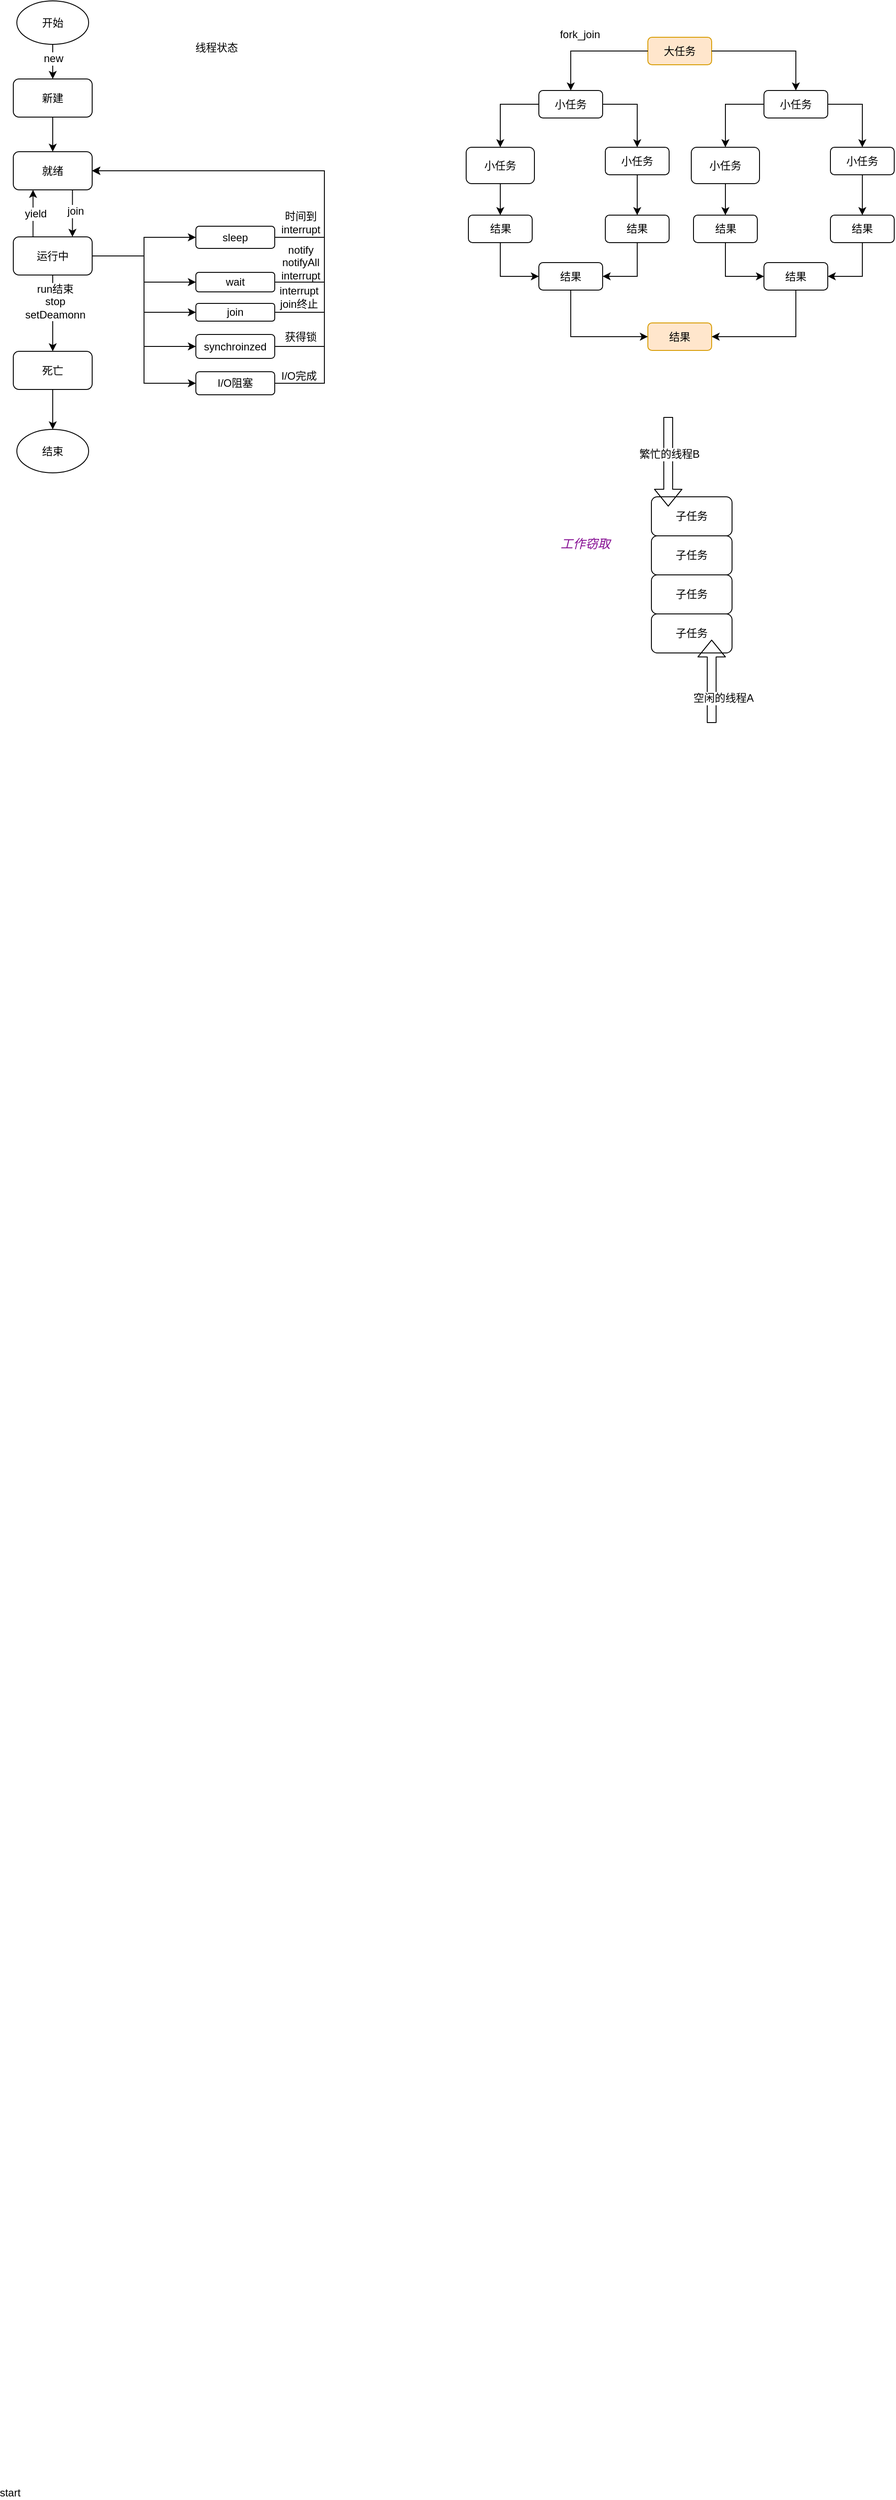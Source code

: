 <mxfile version="12.9.3" type="device"><diagram id="C4klGrWJDM4tbH6VLW_b" name="第 1 页"><mxGraphModel dx="1266" dy="594" grid="0" gridSize="10" guides="1" tooltips="1" connect="1" arrows="1" fold="1" page="1" pageScale="1" pageWidth="10000" pageHeight="10000" math="0" shadow="0"><root><mxCell id="0"/><mxCell id="1" parent="0"/><mxCell id="LGaBW-NiVcBCeza2mCKa-54" value="" style="group" vertex="1" connectable="0" parent="1"><mxGeometry x="679" y="49" width="483" height="365" as="geometry"/></mxCell><mxCell id="LGaBW-NiVcBCeza2mCKa-1" value="大任务" style="rounded=1;whiteSpace=wrap;html=1;fillColor=#ffe6cc;strokeColor=#d79b00;" vertex="1" parent="LGaBW-NiVcBCeza2mCKa-54"><mxGeometry x="205" y="12" width="72" height="31" as="geometry"/></mxCell><mxCell id="LGaBW-NiVcBCeza2mCKa-3" value="小任务" style="rounded=1;whiteSpace=wrap;html=1;" vertex="1" parent="LGaBW-NiVcBCeza2mCKa-54"><mxGeometry x="336" y="72" width="72" height="31" as="geometry"/></mxCell><mxCell id="LGaBW-NiVcBCeza2mCKa-19" style="edgeStyle=orthogonalEdgeStyle;rounded=0;orthogonalLoop=1;jettySize=auto;html=1;entryX=0.5;entryY=0;entryDx=0;entryDy=0;" edge="1" parent="LGaBW-NiVcBCeza2mCKa-54" source="LGaBW-NiVcBCeza2mCKa-1" target="LGaBW-NiVcBCeza2mCKa-3"><mxGeometry relative="1" as="geometry"/></mxCell><mxCell id="LGaBW-NiVcBCeza2mCKa-7" value="小任务" style="rounded=1;whiteSpace=wrap;html=1;" vertex="1" parent="LGaBW-NiVcBCeza2mCKa-54"><mxGeometry x="254" y="136" width="77" height="41" as="geometry"/></mxCell><mxCell id="LGaBW-NiVcBCeza2mCKa-30" style="edgeStyle=orthogonalEdgeStyle;rounded=0;orthogonalLoop=1;jettySize=auto;html=1;entryX=0.5;entryY=0;entryDx=0;entryDy=0;" edge="1" parent="LGaBW-NiVcBCeza2mCKa-54" source="LGaBW-NiVcBCeza2mCKa-3" target="LGaBW-NiVcBCeza2mCKa-7"><mxGeometry relative="1" as="geometry"/></mxCell><mxCell id="LGaBW-NiVcBCeza2mCKa-8" value="小任务" style="rounded=1;whiteSpace=wrap;html=1;" vertex="1" parent="LGaBW-NiVcBCeza2mCKa-54"><mxGeometry x="411" y="136" width="72" height="31" as="geometry"/></mxCell><mxCell id="LGaBW-NiVcBCeza2mCKa-24" style="edgeStyle=orthogonalEdgeStyle;rounded=0;orthogonalLoop=1;jettySize=auto;html=1;entryX=0.5;entryY=0;entryDx=0;entryDy=0;" edge="1" parent="LGaBW-NiVcBCeza2mCKa-54" source="LGaBW-NiVcBCeza2mCKa-3" target="LGaBW-NiVcBCeza2mCKa-8"><mxGeometry relative="1" as="geometry"/></mxCell><mxCell id="LGaBW-NiVcBCeza2mCKa-11" value="结果" style="rounded=1;whiteSpace=wrap;html=1;" vertex="1" parent="LGaBW-NiVcBCeza2mCKa-54"><mxGeometry x="256.5" y="212.5" width="72" height="31" as="geometry"/></mxCell><mxCell id="LGaBW-NiVcBCeza2mCKa-31" style="edgeStyle=orthogonalEdgeStyle;rounded=0;orthogonalLoop=1;jettySize=auto;html=1;" edge="1" parent="LGaBW-NiVcBCeza2mCKa-54" source="LGaBW-NiVcBCeza2mCKa-7" target="LGaBW-NiVcBCeza2mCKa-11"><mxGeometry relative="1" as="geometry"/></mxCell><mxCell id="LGaBW-NiVcBCeza2mCKa-12" value="结果" style="rounded=1;whiteSpace=wrap;html=1;" vertex="1" parent="LGaBW-NiVcBCeza2mCKa-54"><mxGeometry x="411" y="212.5" width="72" height="31" as="geometry"/></mxCell><mxCell id="LGaBW-NiVcBCeza2mCKa-32" style="edgeStyle=orthogonalEdgeStyle;rounded=0;orthogonalLoop=1;jettySize=auto;html=1;" edge="1" parent="LGaBW-NiVcBCeza2mCKa-54" source="LGaBW-NiVcBCeza2mCKa-8" target="LGaBW-NiVcBCeza2mCKa-12"><mxGeometry relative="1" as="geometry"/></mxCell><mxCell id="LGaBW-NiVcBCeza2mCKa-14" value="结果" style="rounded=1;whiteSpace=wrap;html=1;" vertex="1" parent="LGaBW-NiVcBCeza2mCKa-54"><mxGeometry x="336" y="266" width="72" height="31" as="geometry"/></mxCell><mxCell id="LGaBW-NiVcBCeza2mCKa-33" style="edgeStyle=orthogonalEdgeStyle;rounded=0;orthogonalLoop=1;jettySize=auto;html=1;entryX=0;entryY=0.5;entryDx=0;entryDy=0;exitX=0.5;exitY=1;exitDx=0;exitDy=0;" edge="1" parent="LGaBW-NiVcBCeza2mCKa-54" source="LGaBW-NiVcBCeza2mCKa-11" target="LGaBW-NiVcBCeza2mCKa-14"><mxGeometry relative="1" as="geometry"/></mxCell><mxCell id="LGaBW-NiVcBCeza2mCKa-37" style="edgeStyle=orthogonalEdgeStyle;rounded=0;orthogonalLoop=1;jettySize=auto;html=1;entryX=1;entryY=0.5;entryDx=0;entryDy=0;exitX=0.5;exitY=1;exitDx=0;exitDy=0;" edge="1" parent="LGaBW-NiVcBCeza2mCKa-54" source="LGaBW-NiVcBCeza2mCKa-12" target="LGaBW-NiVcBCeza2mCKa-14"><mxGeometry relative="1" as="geometry"/></mxCell><mxCell id="LGaBW-NiVcBCeza2mCKa-40" value="小任务" style="rounded=1;whiteSpace=wrap;html=1;" vertex="1" parent="LGaBW-NiVcBCeza2mCKa-54"><mxGeometry x="82" y="72" width="72" height="31" as="geometry"/></mxCell><mxCell id="LGaBW-NiVcBCeza2mCKa-16" style="edgeStyle=orthogonalEdgeStyle;rounded=0;orthogonalLoop=1;jettySize=auto;html=1;entryX=0.5;entryY=0;entryDx=0;entryDy=0;" edge="1" parent="LGaBW-NiVcBCeza2mCKa-54" source="LGaBW-NiVcBCeza2mCKa-1" target="LGaBW-NiVcBCeza2mCKa-40"><mxGeometry relative="1" as="geometry"><mxPoint x="80" y="72.5" as="targetPoint"/></mxGeometry></mxCell><mxCell id="LGaBW-NiVcBCeza2mCKa-42" value="小任务" style="rounded=1;whiteSpace=wrap;html=1;" vertex="1" parent="LGaBW-NiVcBCeza2mCKa-54"><mxGeometry y="136" width="77" height="41" as="geometry"/></mxCell><mxCell id="LGaBW-NiVcBCeza2mCKa-39" style="edgeStyle=orthogonalEdgeStyle;rounded=0;orthogonalLoop=1;jettySize=auto;html=1;entryX=0.5;entryY=0;entryDx=0;entryDy=0;" edge="1" source="LGaBW-NiVcBCeza2mCKa-40" target="LGaBW-NiVcBCeza2mCKa-42" parent="LGaBW-NiVcBCeza2mCKa-54"><mxGeometry relative="1" as="geometry"/></mxCell><mxCell id="LGaBW-NiVcBCeza2mCKa-44" value="小任务" style="rounded=1;whiteSpace=wrap;html=1;" vertex="1" parent="LGaBW-NiVcBCeza2mCKa-54"><mxGeometry x="157" y="136" width="72" height="31" as="geometry"/></mxCell><mxCell id="LGaBW-NiVcBCeza2mCKa-38" style="edgeStyle=orthogonalEdgeStyle;rounded=0;orthogonalLoop=1;jettySize=auto;html=1;entryX=0.5;entryY=0;entryDx=0;entryDy=0;" edge="1" source="LGaBW-NiVcBCeza2mCKa-40" target="LGaBW-NiVcBCeza2mCKa-44" parent="LGaBW-NiVcBCeza2mCKa-54"><mxGeometry relative="1" as="geometry"/></mxCell><mxCell id="LGaBW-NiVcBCeza2mCKa-46" value="结果" style="rounded=1;whiteSpace=wrap;html=1;" vertex="1" parent="LGaBW-NiVcBCeza2mCKa-54"><mxGeometry x="2.5" y="212.5" width="72" height="31" as="geometry"/></mxCell><mxCell id="LGaBW-NiVcBCeza2mCKa-41" style="edgeStyle=orthogonalEdgeStyle;rounded=0;orthogonalLoop=1;jettySize=auto;html=1;" edge="1" source="LGaBW-NiVcBCeza2mCKa-42" target="LGaBW-NiVcBCeza2mCKa-46" parent="LGaBW-NiVcBCeza2mCKa-54"><mxGeometry relative="1" as="geometry"/></mxCell><mxCell id="LGaBW-NiVcBCeza2mCKa-48" value="结果" style="rounded=1;whiteSpace=wrap;html=1;" vertex="1" parent="LGaBW-NiVcBCeza2mCKa-54"><mxGeometry x="157" y="212.5" width="72" height="31" as="geometry"/></mxCell><mxCell id="LGaBW-NiVcBCeza2mCKa-43" style="edgeStyle=orthogonalEdgeStyle;rounded=0;orthogonalLoop=1;jettySize=auto;html=1;" edge="1" source="LGaBW-NiVcBCeza2mCKa-44" target="LGaBW-NiVcBCeza2mCKa-48" parent="LGaBW-NiVcBCeza2mCKa-54"><mxGeometry relative="1" as="geometry"/></mxCell><mxCell id="LGaBW-NiVcBCeza2mCKa-49" value="结果" style="rounded=1;whiteSpace=wrap;html=1;" vertex="1" parent="LGaBW-NiVcBCeza2mCKa-54"><mxGeometry x="82" y="266" width="72" height="31" as="geometry"/></mxCell><mxCell id="LGaBW-NiVcBCeza2mCKa-45" style="edgeStyle=orthogonalEdgeStyle;rounded=0;orthogonalLoop=1;jettySize=auto;html=1;entryX=0;entryY=0.5;entryDx=0;entryDy=0;exitX=0.5;exitY=1;exitDx=0;exitDy=0;" edge="1" source="LGaBW-NiVcBCeza2mCKa-46" target="LGaBW-NiVcBCeza2mCKa-49" parent="LGaBW-NiVcBCeza2mCKa-54"><mxGeometry relative="1" as="geometry"/></mxCell><mxCell id="LGaBW-NiVcBCeza2mCKa-47" style="edgeStyle=orthogonalEdgeStyle;rounded=0;orthogonalLoop=1;jettySize=auto;html=1;entryX=1;entryY=0.5;entryDx=0;entryDy=0;exitX=0.5;exitY=1;exitDx=0;exitDy=0;" edge="1" source="LGaBW-NiVcBCeza2mCKa-48" target="LGaBW-NiVcBCeza2mCKa-49" parent="LGaBW-NiVcBCeza2mCKa-54"><mxGeometry relative="1" as="geometry"/></mxCell><mxCell id="LGaBW-NiVcBCeza2mCKa-50" value="结果" style="rounded=1;whiteSpace=wrap;html=1;fillColor=#ffe6cc;strokeColor=#d79b00;" vertex="1" parent="LGaBW-NiVcBCeza2mCKa-54"><mxGeometry x="205" y="334" width="72" height="31" as="geometry"/></mxCell><mxCell id="LGaBW-NiVcBCeza2mCKa-52" style="edgeStyle=orthogonalEdgeStyle;rounded=0;orthogonalLoop=1;jettySize=auto;html=1;entryX=1;entryY=0.5;entryDx=0;entryDy=0;exitX=0.5;exitY=1;exitDx=0;exitDy=0;" edge="1" parent="LGaBW-NiVcBCeza2mCKa-54" source="LGaBW-NiVcBCeza2mCKa-14" target="LGaBW-NiVcBCeza2mCKa-50"><mxGeometry relative="1" as="geometry"/></mxCell><mxCell id="LGaBW-NiVcBCeza2mCKa-51" style="edgeStyle=orthogonalEdgeStyle;rounded=0;orthogonalLoop=1;jettySize=auto;html=1;entryX=0;entryY=0.5;entryDx=0;entryDy=0;exitX=0.5;exitY=1;exitDx=0;exitDy=0;" edge="1" parent="LGaBW-NiVcBCeza2mCKa-54" source="LGaBW-NiVcBCeza2mCKa-49" target="LGaBW-NiVcBCeza2mCKa-50"><mxGeometry relative="1" as="geometry"/></mxCell><mxCell id="LGaBW-NiVcBCeza2mCKa-53" value="fork_join" style="text;html=1;align=center;verticalAlign=middle;resizable=0;points=[];autosize=1;" vertex="1" parent="LGaBW-NiVcBCeza2mCKa-54"><mxGeometry x="100" width="55" height="18" as="geometry"/></mxCell><mxCell id="LGaBW-NiVcBCeza2mCKa-55" value="" style="group" vertex="1" connectable="0" parent="1"><mxGeometry x="168" y="20" width="351" height="532" as="geometry"/></mxCell><mxCell id="kyYzBSQDL9njmWFw6jYY-1" value="开始" style="ellipse;whiteSpace=wrap;html=1;" parent="LGaBW-NiVcBCeza2mCKa-55" vertex="1"><mxGeometry x="4" width="81" height="49" as="geometry"/></mxCell><mxCell id="kyYzBSQDL9njmWFw6jYY-2" value="新建" style="rounded=1;whiteSpace=wrap;html=1;" parent="LGaBW-NiVcBCeza2mCKa-55" vertex="1"><mxGeometry y="88" width="89" height="43" as="geometry"/></mxCell><mxCell id="kyYzBSQDL9njmWFw6jYY-3" value="" style="edgeStyle=orthogonalEdgeStyle;rounded=0;orthogonalLoop=1;jettySize=auto;html=1;" parent="LGaBW-NiVcBCeza2mCKa-55" source="kyYzBSQDL9njmWFw6jYY-1" target="kyYzBSQDL9njmWFw6jYY-2" edge="1"><mxGeometry relative="1" as="geometry"/></mxCell><mxCell id="kyYzBSQDL9njmWFw6jYY-16" value="new" style="text;html=1;align=center;verticalAlign=middle;resizable=0;points=[];labelBackgroundColor=#ffffff;" parent="kyYzBSQDL9njmWFw6jYY-3" vertex="1" connectable="0"><mxGeometry x="-0.135" y="5" relative="1" as="geometry"><mxPoint x="-4.99" y="-1.72" as="offset"/></mxGeometry></mxCell><mxCell id="kyYzBSQDL9njmWFw6jYY-4" value="就绪" style="rounded=1;whiteSpace=wrap;html=1;" parent="LGaBW-NiVcBCeza2mCKa-55" vertex="1"><mxGeometry y="170" width="89" height="43" as="geometry"/></mxCell><mxCell id="kyYzBSQDL9njmWFw6jYY-5" value="" style="edgeStyle=orthogonalEdgeStyle;rounded=0;orthogonalLoop=1;jettySize=auto;html=1;" parent="LGaBW-NiVcBCeza2mCKa-55" source="kyYzBSQDL9njmWFw6jYY-2" target="kyYzBSQDL9njmWFw6jYY-4" edge="1"><mxGeometry relative="1" as="geometry"/></mxCell><mxCell id="kyYzBSQDL9njmWFw6jYY-20" style="edgeStyle=orthogonalEdgeStyle;rounded=0;orthogonalLoop=1;jettySize=auto;html=1;exitX=0.25;exitY=0;exitDx=0;exitDy=0;entryX=0.25;entryY=1;entryDx=0;entryDy=0;" parent="LGaBW-NiVcBCeza2mCKa-55" source="kyYzBSQDL9njmWFw6jYY-6" target="kyYzBSQDL9njmWFw6jYY-4" edge="1"><mxGeometry relative="1" as="geometry"/></mxCell><mxCell id="SNfG9DR_rKpyz93vvw0b-2" value="yield" style="text;html=1;align=center;verticalAlign=middle;resizable=0;points=[];labelBackgroundColor=#ffffff;" parent="kyYzBSQDL9njmWFw6jYY-20" vertex="1" connectable="0"><mxGeometry x="-0.006" y="-3" relative="1" as="geometry"><mxPoint as="offset"/></mxGeometry></mxCell><mxCell id="kyYzBSQDL9njmWFw6jYY-6" value="运行中" style="rounded=1;whiteSpace=wrap;html=1;" parent="LGaBW-NiVcBCeza2mCKa-55" vertex="1"><mxGeometry y="266" width="89" height="43" as="geometry"/></mxCell><mxCell id="kyYzBSQDL9njmWFw6jYY-22" style="edgeStyle=orthogonalEdgeStyle;rounded=0;orthogonalLoop=1;jettySize=auto;html=1;exitX=0.75;exitY=1;exitDx=0;exitDy=0;entryX=0.75;entryY=0;entryDx=0;entryDy=0;" parent="LGaBW-NiVcBCeza2mCKa-55" source="kyYzBSQDL9njmWFw6jYY-4" target="kyYzBSQDL9njmWFw6jYY-6" edge="1"><mxGeometry relative="1" as="geometry"/></mxCell><mxCell id="SNfG9DR_rKpyz93vvw0b-1" value="join" style="text;html=1;align=center;verticalAlign=middle;resizable=0;points=[];labelBackgroundColor=#ffffff;" parent="kyYzBSQDL9njmWFw6jYY-22" vertex="1" connectable="0"><mxGeometry x="-0.094" y="3" relative="1" as="geometry"><mxPoint as="offset"/></mxGeometry></mxCell><mxCell id="kyYzBSQDL9njmWFw6jYY-8" value="死亡" style="rounded=1;whiteSpace=wrap;html=1;" parent="LGaBW-NiVcBCeza2mCKa-55" vertex="1"><mxGeometry y="395" width="89" height="43" as="geometry"/></mxCell><mxCell id="kyYzBSQDL9njmWFw6jYY-9" value="" style="edgeStyle=orthogonalEdgeStyle;rounded=0;orthogonalLoop=1;jettySize=auto;html=1;" parent="LGaBW-NiVcBCeza2mCKa-55" source="kyYzBSQDL9njmWFw6jYY-6" target="kyYzBSQDL9njmWFw6jYY-8" edge="1"><mxGeometry relative="1" as="geometry"/></mxCell><mxCell id="SNfG9DR_rKpyz93vvw0b-3" value="run结束&lt;br&gt;stop&lt;br&gt;setDeamonn" style="text;html=1;align=center;verticalAlign=middle;resizable=0;points=[];labelBackgroundColor=#ffffff;" parent="kyYzBSQDL9njmWFw6jYY-9" vertex="1" connectable="0"><mxGeometry x="-0.317" y="2" relative="1" as="geometry"><mxPoint as="offset"/></mxGeometry></mxCell><mxCell id="kyYzBSQDL9njmWFw6jYY-12" value="结束" style="ellipse;whiteSpace=wrap;html=1;" parent="LGaBW-NiVcBCeza2mCKa-55" vertex="1"><mxGeometry x="4" y="483" width="81" height="49" as="geometry"/></mxCell><mxCell id="kyYzBSQDL9njmWFw6jYY-14" style="edgeStyle=orthogonalEdgeStyle;rounded=0;orthogonalLoop=1;jettySize=auto;html=1;entryX=0.5;entryY=0;entryDx=0;entryDy=0;" parent="LGaBW-NiVcBCeza2mCKa-55" source="kyYzBSQDL9njmWFw6jYY-8" target="kyYzBSQDL9njmWFw6jYY-12" edge="1"><mxGeometry relative="1" as="geometry"/></mxCell><mxCell id="kyYzBSQDL9njmWFw6jYY-18" value="start" style="text;html=1;align=center;verticalAlign=middle;resizable=0;points=[];labelBackgroundColor=#ffffff;" parent="LGaBW-NiVcBCeza2mCKa-55" vertex="1" connectable="0"><mxGeometry x="-0.135" y="5" relative="1" as="geometry"><mxPoint x="43.51" y="148.28" as="offset"/></mxGeometry></mxCell><mxCell id="SNfG9DR_rKpyz93vvw0b-15" style="edgeStyle=orthogonalEdgeStyle;rounded=0;orthogonalLoop=1;jettySize=auto;html=1;entryX=1;entryY=0.5;entryDx=0;entryDy=0;exitX=1;exitY=0.5;exitDx=0;exitDy=0;" parent="LGaBW-NiVcBCeza2mCKa-55" source="SNfG9DR_rKpyz93vvw0b-4" target="kyYzBSQDL9njmWFw6jYY-4" edge="1"><mxGeometry relative="1" as="geometry"><Array as="points"><mxPoint x="351" y="266"/><mxPoint x="351" y="192"/></Array></mxGeometry></mxCell><mxCell id="SNfG9DR_rKpyz93vvw0b-4" value="sleep" style="rounded=1;whiteSpace=wrap;html=1;" parent="LGaBW-NiVcBCeza2mCKa-55" vertex="1"><mxGeometry x="206" y="254" width="89" height="25" as="geometry"/></mxCell><mxCell id="SNfG9DR_rKpyz93vvw0b-10" style="edgeStyle=orthogonalEdgeStyle;rounded=0;orthogonalLoop=1;jettySize=auto;html=1;entryX=0;entryY=0.5;entryDx=0;entryDy=0;" parent="LGaBW-NiVcBCeza2mCKa-55" source="kyYzBSQDL9njmWFw6jYY-6" target="SNfG9DR_rKpyz93vvw0b-4" edge="1"><mxGeometry relative="1" as="geometry"/></mxCell><mxCell id="SNfG9DR_rKpyz93vvw0b-17" style="edgeStyle=orthogonalEdgeStyle;rounded=0;orthogonalLoop=1;jettySize=auto;html=1;entryX=1;entryY=0.5;entryDx=0;entryDy=0;exitX=1;exitY=0.5;exitDx=0;exitDy=0;" parent="LGaBW-NiVcBCeza2mCKa-55" source="SNfG9DR_rKpyz93vvw0b-5" target="kyYzBSQDL9njmWFw6jYY-4" edge="1"><mxGeometry relative="1" as="geometry"><Array as="points"><mxPoint x="351" y="317"/><mxPoint x="351" y="192"/></Array></mxGeometry></mxCell><mxCell id="SNfG9DR_rKpyz93vvw0b-5" value="wait" style="rounded=1;whiteSpace=wrap;html=1;" parent="LGaBW-NiVcBCeza2mCKa-55" vertex="1"><mxGeometry x="206" y="306" width="89" height="22" as="geometry"/></mxCell><mxCell id="SNfG9DR_rKpyz93vvw0b-11" style="edgeStyle=orthogonalEdgeStyle;rounded=0;orthogonalLoop=1;jettySize=auto;html=1;entryX=0;entryY=0.5;entryDx=0;entryDy=0;" parent="LGaBW-NiVcBCeza2mCKa-55" source="kyYzBSQDL9njmWFw6jYY-6" target="SNfG9DR_rKpyz93vvw0b-5" edge="1"><mxGeometry relative="1" as="geometry"/></mxCell><mxCell id="SNfG9DR_rKpyz93vvw0b-19" style="edgeStyle=orthogonalEdgeStyle;rounded=0;orthogonalLoop=1;jettySize=auto;html=1;entryX=1;entryY=0.5;entryDx=0;entryDy=0;exitX=1;exitY=0.5;exitDx=0;exitDy=0;" parent="LGaBW-NiVcBCeza2mCKa-55" source="SNfG9DR_rKpyz93vvw0b-6" target="kyYzBSQDL9njmWFw6jYY-4" edge="1"><mxGeometry relative="1" as="geometry"><Array as="points"><mxPoint x="351" y="351"/><mxPoint x="351" y="192"/></Array></mxGeometry></mxCell><mxCell id="SNfG9DR_rKpyz93vvw0b-6" value="join" style="rounded=1;whiteSpace=wrap;html=1;" parent="LGaBW-NiVcBCeza2mCKa-55" vertex="1"><mxGeometry x="206" y="341" width="89" height="20" as="geometry"/></mxCell><mxCell id="SNfG9DR_rKpyz93vvw0b-12" style="edgeStyle=orthogonalEdgeStyle;rounded=0;orthogonalLoop=1;jettySize=auto;html=1;entryX=0;entryY=0.5;entryDx=0;entryDy=0;" parent="LGaBW-NiVcBCeza2mCKa-55" source="kyYzBSQDL9njmWFw6jYY-6" target="SNfG9DR_rKpyz93vvw0b-6" edge="1"><mxGeometry relative="1" as="geometry"/></mxCell><mxCell id="SNfG9DR_rKpyz93vvw0b-21" style="edgeStyle=orthogonalEdgeStyle;rounded=0;orthogonalLoop=1;jettySize=auto;html=1;entryX=1;entryY=0.5;entryDx=0;entryDy=0;exitX=1;exitY=0.5;exitDx=0;exitDy=0;" parent="LGaBW-NiVcBCeza2mCKa-55" source="SNfG9DR_rKpyz93vvw0b-7" target="kyYzBSQDL9njmWFw6jYY-4" edge="1"><mxGeometry relative="1" as="geometry"><Array as="points"><mxPoint x="351" y="390"/><mxPoint x="351" y="192"/></Array></mxGeometry></mxCell><mxCell id="SNfG9DR_rKpyz93vvw0b-7" value="synchroinzed" style="rounded=1;whiteSpace=wrap;html=1;" parent="LGaBW-NiVcBCeza2mCKa-55" vertex="1"><mxGeometry x="206" y="376" width="89" height="27" as="geometry"/></mxCell><mxCell id="SNfG9DR_rKpyz93vvw0b-13" style="edgeStyle=orthogonalEdgeStyle;rounded=0;orthogonalLoop=1;jettySize=auto;html=1;entryX=0;entryY=0.5;entryDx=0;entryDy=0;" parent="LGaBW-NiVcBCeza2mCKa-55" source="kyYzBSQDL9njmWFw6jYY-6" target="SNfG9DR_rKpyz93vvw0b-7" edge="1"><mxGeometry relative="1" as="geometry"/></mxCell><mxCell id="SNfG9DR_rKpyz93vvw0b-23" style="edgeStyle=orthogonalEdgeStyle;rounded=0;orthogonalLoop=1;jettySize=auto;html=1;entryX=1;entryY=0.5;entryDx=0;entryDy=0;exitX=1;exitY=0.5;exitDx=0;exitDy=0;" parent="LGaBW-NiVcBCeza2mCKa-55" source="SNfG9DR_rKpyz93vvw0b-8" target="kyYzBSQDL9njmWFw6jYY-4" edge="1"><mxGeometry relative="1" as="geometry"><Array as="points"><mxPoint x="351" y="431"/><mxPoint x="351" y="192"/></Array></mxGeometry></mxCell><mxCell id="SNfG9DR_rKpyz93vvw0b-8" value="I/O阻塞" style="rounded=1;whiteSpace=wrap;html=1;" parent="LGaBW-NiVcBCeza2mCKa-55" vertex="1"><mxGeometry x="206" y="418" width="89" height="26" as="geometry"/></mxCell><mxCell id="SNfG9DR_rKpyz93vvw0b-14" style="edgeStyle=orthogonalEdgeStyle;rounded=0;orthogonalLoop=1;jettySize=auto;html=1;entryX=0;entryY=0.5;entryDx=0;entryDy=0;" parent="LGaBW-NiVcBCeza2mCKa-55" source="kyYzBSQDL9njmWFw6jYY-6" target="SNfG9DR_rKpyz93vvw0b-8" edge="1"><mxGeometry relative="1" as="geometry"/></mxCell><mxCell id="SNfG9DR_rKpyz93vvw0b-16" value="时间到&lt;br&gt;interrupt" style="text;html=1;align=center;verticalAlign=middle;resizable=0;points=[];autosize=1;" parent="LGaBW-NiVcBCeza2mCKa-55" vertex="1"><mxGeometry x="297" y="234" width="54" height="32" as="geometry"/></mxCell><mxCell id="SNfG9DR_rKpyz93vvw0b-18" value="notify&lt;br&gt;notifyAll&lt;br&gt;interrupt" style="text;html=1;align=center;verticalAlign=middle;resizable=0;points=[];autosize=1;" parent="LGaBW-NiVcBCeza2mCKa-55" vertex="1"><mxGeometry x="297" y="272" width="54" height="46" as="geometry"/></mxCell><mxCell id="SNfG9DR_rKpyz93vvw0b-20" value="interrupt&lt;br&gt;join终止" style="text;html=1;align=center;verticalAlign=middle;resizable=0;points=[];autosize=1;" parent="LGaBW-NiVcBCeza2mCKa-55" vertex="1"><mxGeometry x="295" y="318" width="54" height="32" as="geometry"/></mxCell><mxCell id="SNfG9DR_rKpyz93vvw0b-22" value="获得锁" style="text;html=1;align=center;verticalAlign=middle;resizable=0;points=[];autosize=1;" parent="LGaBW-NiVcBCeza2mCKa-55" vertex="1"><mxGeometry x="301" y="370" width="46" height="18" as="geometry"/></mxCell><mxCell id="SNfG9DR_rKpyz93vvw0b-24" value="I/O完成" style="text;html=1;align=center;verticalAlign=middle;resizable=0;points=[];autosize=1;" parent="LGaBW-NiVcBCeza2mCKa-55" vertex="1"><mxGeometry x="297" y="414" width="50" height="18" as="geometry"/></mxCell><mxCell id="LGaBW-NiVcBCeza2mCKa-56" value="线程状态" style="text;html=1;align=center;verticalAlign=middle;resizable=0;points=[];autosize=1;" vertex="1" parent="LGaBW-NiVcBCeza2mCKa-55"><mxGeometry x="200" y="44" width="58" height="18" as="geometry"/></mxCell><mxCell id="LGaBW-NiVcBCeza2mCKa-98" value="" style="group" vertex="1" connectable="0" parent="1"><mxGeometry x="780" y="489" width="199" height="345" as="geometry"/></mxCell><mxCell id="LGaBW-NiVcBCeza2mCKa-57" value="&lt;pre style=&quot;background-color: #ffffff ; color: #080808 ; font-family: &amp;#34;courier new&amp;#34; , monospace ; font-size: 10.5pt&quot;&gt;&lt;span style=&quot;color: #871094 ; font-style: italic&quot;&gt;工作窃取&lt;/span&gt;&lt;/pre&gt;" style="text;html=1;align=center;verticalAlign=middle;resizable=0;points=[];autosize=1;" vertex="1" parent="LGaBW-NiVcBCeza2mCKa-98"><mxGeometry y="121" width="66" height="46" as="geometry"/></mxCell><mxCell id="LGaBW-NiVcBCeza2mCKa-90" value="子任务" style="rounded=1;whiteSpace=wrap;html=1;" vertex="1" parent="LGaBW-NiVcBCeza2mCKa-98"><mxGeometry x="108" y="90" width="91" height="44" as="geometry"/></mxCell><mxCell id="LGaBW-NiVcBCeza2mCKa-91" value="子任务" style="rounded=1;whiteSpace=wrap;html=1;" vertex="1" parent="LGaBW-NiVcBCeza2mCKa-98"><mxGeometry x="108" y="134" width="91" height="44" as="geometry"/></mxCell><mxCell id="LGaBW-NiVcBCeza2mCKa-92" value="子任务" style="rounded=1;whiteSpace=wrap;html=1;" vertex="1" parent="LGaBW-NiVcBCeza2mCKa-98"><mxGeometry x="108" y="178" width="91" height="44" as="geometry"/></mxCell><mxCell id="LGaBW-NiVcBCeza2mCKa-93" value="子任务" style="rounded=1;whiteSpace=wrap;html=1;" vertex="1" parent="LGaBW-NiVcBCeza2mCKa-98"><mxGeometry x="108" y="222" width="91" height="44" as="geometry"/></mxCell><mxCell id="LGaBW-NiVcBCeza2mCKa-94" value="" style="shape=flexArrow;endArrow=classic;html=1;" edge="1" parent="LGaBW-NiVcBCeza2mCKa-98"><mxGeometry width="50" height="50" relative="1" as="geometry"><mxPoint x="127" as="sourcePoint"/><mxPoint x="127" y="101" as="targetPoint"/></mxGeometry></mxCell><mxCell id="LGaBW-NiVcBCeza2mCKa-95" value="繁忙的线程B" style="text;html=1;align=center;verticalAlign=middle;resizable=0;points=[];labelBackgroundColor=#ffffff;" vertex="1" connectable="0" parent="LGaBW-NiVcBCeza2mCKa-94"><mxGeometry x="-0.401" y="-13" relative="1" as="geometry"><mxPoint x="14" y="12" as="offset"/></mxGeometry></mxCell><mxCell id="LGaBW-NiVcBCeza2mCKa-96" value="" style="shape=flexArrow;endArrow=classic;html=1;" edge="1" parent="LGaBW-NiVcBCeza2mCKa-98"><mxGeometry width="50" height="50" relative="1" as="geometry"><mxPoint x="176" y="345" as="sourcePoint"/><mxPoint x="176" y="251" as="targetPoint"/></mxGeometry></mxCell><mxCell id="LGaBW-NiVcBCeza2mCKa-97" value="空闲的线程A" style="text;html=1;align=center;verticalAlign=middle;resizable=0;points=[];labelBackgroundColor=#ffffff;" vertex="1" connectable="0" parent="LGaBW-NiVcBCeza2mCKa-96"><mxGeometry x="-0.401" y="-13" relative="1" as="geometry"><mxPoint as="offset"/></mxGeometry></mxCell></root></mxGraphModel></diagram></mxfile>